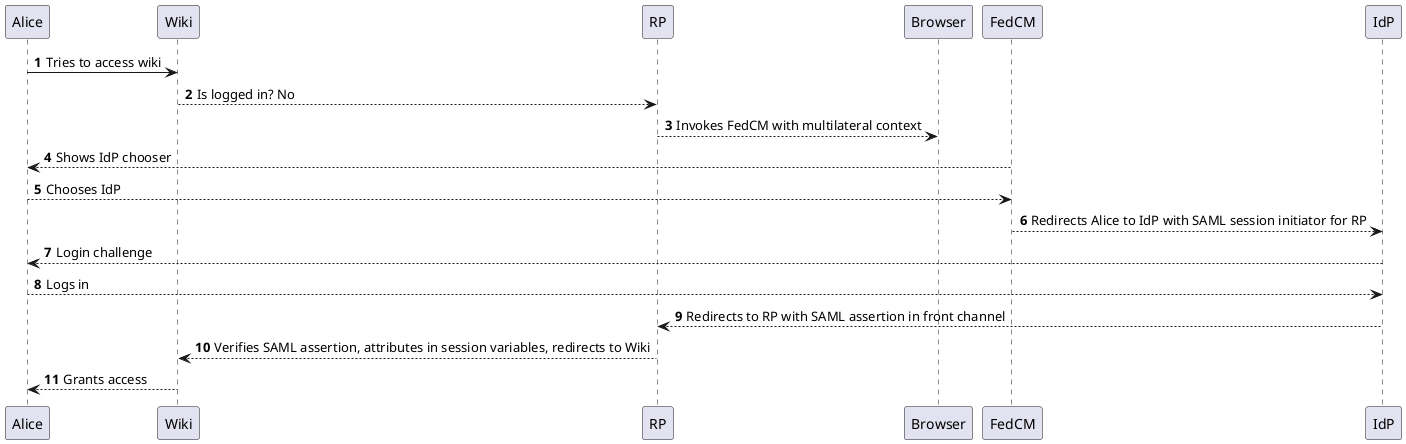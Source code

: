 @startuml
'https://plantuml.com/sequence-diagram

autonumber

Alice -> Wiki: Tries to access wiki
Wiki --> RP: Is logged in? No
RP --> Browser: Invokes FedCM with multilateral context
FedCM --> Alice: Shows IdP chooser
Alice --> FedCM: Chooses IdP
FedCM --> IdP: Redirects Alice to IdP with SAML session initiator for RP
IdP --> Alice: Login challenge
Alice --> IdP: Logs in
IdP --> RP: Redirects to RP with SAML assertion in front channel
RP --> Wiki: Verifies SAML assertion, attributes in session variables, redirects to Wiki
Wiki --> Alice: Grants access
@enduml